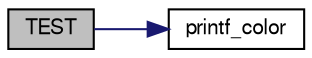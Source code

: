 digraph "TEST"
{
  edge [fontname="FreeSans",fontsize="10",labelfontname="FreeSans",labelfontsize="10"];
  node [fontname="FreeSans",fontsize="10",shape=record];
  rankdir="LR";
  Node1 [label="TEST",height=0.2,width=0.4,color="black", fillcolor="grey75", style="filled", fontcolor="black"];
  Node1 -> Node2 [color="midnightblue",fontsize="10",style="solid",fontname="FreeSans"];
  Node2 [label="printf_color",height=0.2,width=0.4,color="black", fillcolor="white", style="filled",URL="$d3/d68/_utilities__print_8h.html#a2b2d015520d3b5e1562e8d70609a2b63"];
}
